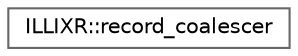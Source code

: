 digraph "Graphical Class Hierarchy"
{
 // LATEX_PDF_SIZE
  bgcolor="transparent";
  edge [fontname=Helvetica,fontsize=10,labelfontname=Helvetica,labelfontsize=10];
  node [fontname=Helvetica,fontsize=10,shape=box,height=0.2,width=0.4];
  rankdir="LR";
  Node0 [id="Node000000",label="ILLIXR::record_coalescer",height=0.2,width=0.4,color="grey40", fillcolor="white", style="filled",URL="$classILLIXR_1_1record__coalescer.html",tooltip="Coalesces logs of the same type to be written back as a single-transaction."];
}
